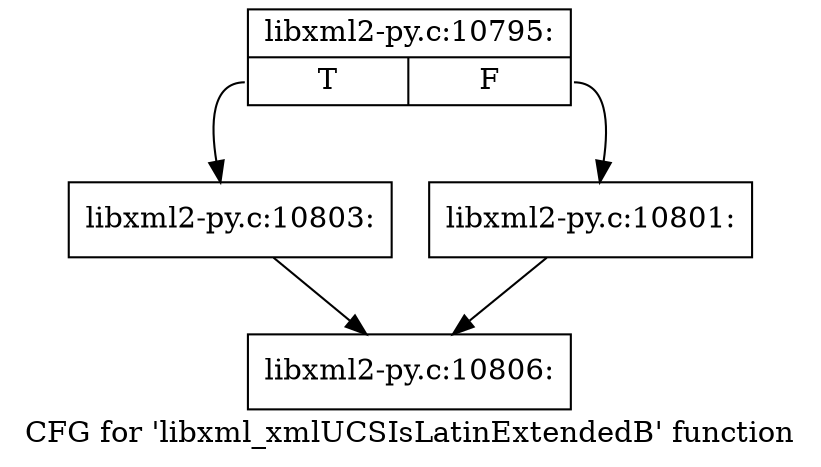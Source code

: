 digraph "CFG for 'libxml_xmlUCSIsLatinExtendedB' function" {
	label="CFG for 'libxml_xmlUCSIsLatinExtendedB' function";

	Node0x4116fb0 [shape=record,label="{libxml2-py.c:10795:|{<s0>T|<s1>F}}"];
	Node0x4116fb0:s0 -> Node0x4119090;
	Node0x4116fb0:s1 -> Node0x4119040;
	Node0x4119040 [shape=record,label="{libxml2-py.c:10801:}"];
	Node0x4119040 -> Node0x4115550;
	Node0x4119090 [shape=record,label="{libxml2-py.c:10803:}"];
	Node0x4119090 -> Node0x4115550;
	Node0x4115550 [shape=record,label="{libxml2-py.c:10806:}"];
}
